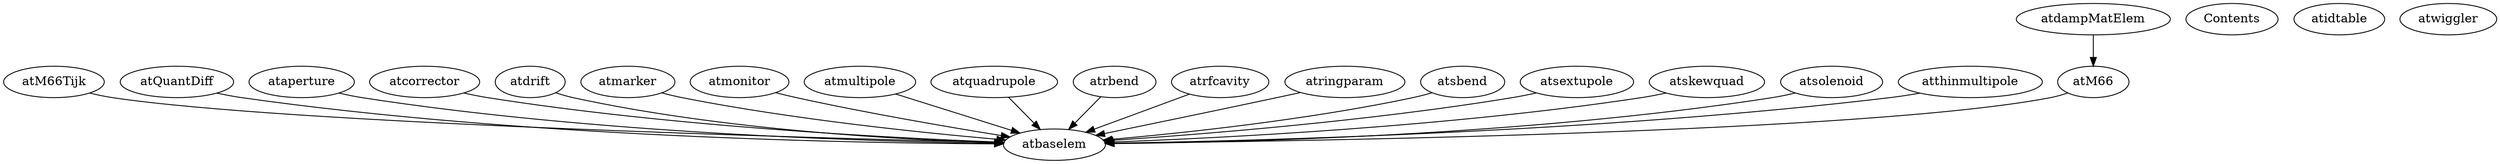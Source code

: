 /* Created by mdot for Matlab */
digraph m2html {
  atM66 -> atbaselem;
  atM66Tijk -> atbaselem;
  atQuantDiff -> atbaselem;
  ataperture -> atbaselem;
  atcorrector -> atbaselem;
  atdampMatElem -> atM66;
  atdrift -> atbaselem;
  atmarker -> atbaselem;
  atmonitor -> atbaselem;
  atmultipole -> atbaselem;
  atquadrupole -> atbaselem;
  atrbend -> atbaselem;
  atrfcavity -> atbaselem;
  atringparam -> atbaselem;
  atsbend -> atbaselem;
  atsextupole -> atbaselem;
  atskewquad -> atbaselem;
  atsolenoid -> atbaselem;
  atthinmultipole -> atbaselem;

  Contents [URL="Contents.html"];
  atM66 [URL="atM66.html"];
  atM66Tijk [URL="atM66Tijk.html"];
  atQuantDiff [URL="atQuantDiff.html"];
  ataperture [URL="ataperture.html"];
  atbaselem [URL="atbaselem.html"];
  atcorrector [URL="atcorrector.html"];
  atdampMatElem [URL="atdampMatElem.html"];
  atdrift [URL="atdrift.html"];
  atidtable [URL="atidtable.html"];
  atmarker [URL="atmarker.html"];
  atmonitor [URL="atmonitor.html"];
  atmultipole [URL="atmultipole.html"];
  atquadrupole [URL="atquadrupole.html"];
  atrbend [URL="atrbend.html"];
  atrfcavity [URL="atrfcavity.html"];
  atringparam [URL="atringparam.html"];
  atsbend [URL="atsbend.html"];
  atsextupole [URL="atsextupole.html"];
  atskewquad [URL="atskewquad.html"];
  atsolenoid [URL="atsolenoid.html"];
  atthinmultipole [URL="atthinmultipole.html"];
  atwiggler [URL="atwiggler.html"];
}